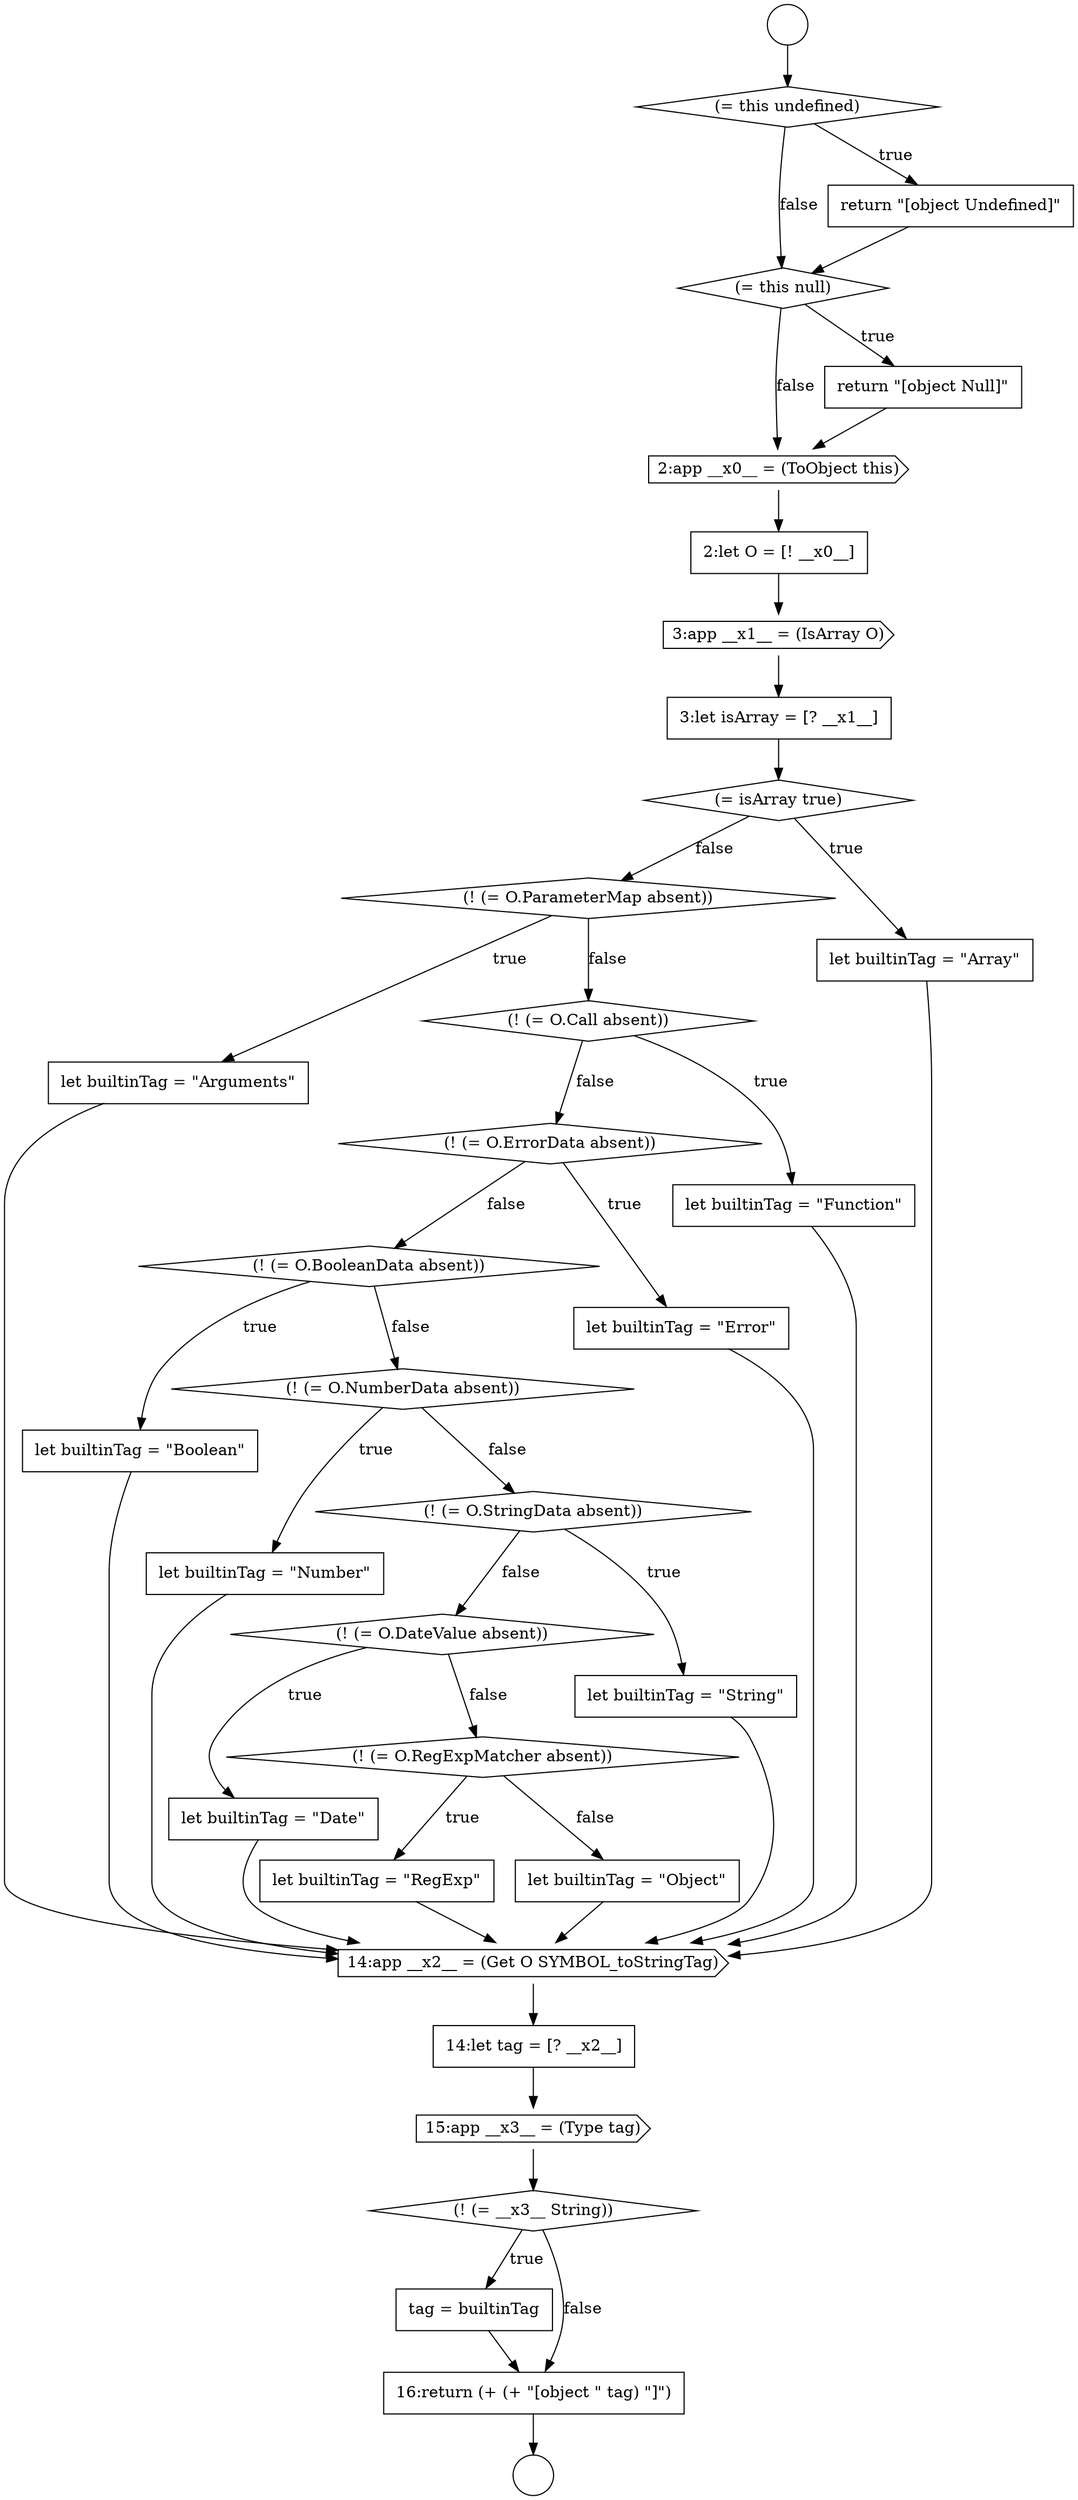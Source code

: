 digraph {
  node12221 [shape=diamond, label=<<font color="black">(! (= O.ErrorData absent))</font>> color="black" fillcolor="white" style=filled]
  node12229 [shape=diamond, label=<<font color="black">(! (= O.DateValue absent))</font>> color="black" fillcolor="white" style=filled]
  node12215 [shape=diamond, label=<<font color="black">(= isArray true)</font>> color="black" fillcolor="white" style=filled]
  node12228 [shape=none, margin=0, label=<<font color="black">
    <table border="0" cellborder="1" cellspacing="0" cellpadding="10">
      <tr><td align="left">let builtinTag = &quot;String&quot;</td></tr>
    </table>
  </font>> color="black" fillcolor="white" style=filled]
  node12211 [shape=cds, label=<<font color="black">2:app __x0__ = (ToObject this)</font>> color="black" fillcolor="white" style=filled]
  node12223 [shape=diamond, label=<<font color="black">(! (= O.BooleanData absent))</font>> color="black" fillcolor="white" style=filled]
  node12218 [shape=none, margin=0, label=<<font color="black">
    <table border="0" cellborder="1" cellspacing="0" cellpadding="10">
      <tr><td align="left">let builtinTag = &quot;Arguments&quot;</td></tr>
    </table>
  </font>> color="black" fillcolor="white" style=filled]
  node12206 [shape=circle label=" " color="black" fillcolor="white" style=filled]
  node12224 [shape=none, margin=0, label=<<font color="black">
    <table border="0" cellborder="1" cellspacing="0" cellpadding="10">
      <tr><td align="left">let builtinTag = &quot;Boolean&quot;</td></tr>
    </table>
  </font>> color="black" fillcolor="white" style=filled]
  node12219 [shape=diamond, label=<<font color="black">(! (= O.Call absent))</font>> color="black" fillcolor="white" style=filled]
  node12226 [shape=none, margin=0, label=<<font color="black">
    <table border="0" cellborder="1" cellspacing="0" cellpadding="10">
      <tr><td align="left">let builtinTag = &quot;Number&quot;</td></tr>
    </table>
  </font>> color="black" fillcolor="white" style=filled]
  node12209 [shape=diamond, label=<<font color="black">(= this null)</font>> color="black" fillcolor="white" style=filled]
  node12230 [shape=none, margin=0, label=<<font color="black">
    <table border="0" cellborder="1" cellspacing="0" cellpadding="10">
      <tr><td align="left">let builtinTag = &quot;Date&quot;</td></tr>
    </table>
  </font>> color="black" fillcolor="white" style=filled]
  node12225 [shape=diamond, label=<<font color="black">(! (= O.NumberData absent))</font>> color="black" fillcolor="white" style=filled]
  node12212 [shape=none, margin=0, label=<<font color="black">
    <table border="0" cellborder="1" cellspacing="0" cellpadding="10">
      <tr><td align="left">2:let O = [! __x0__]</td></tr>
    </table>
  </font>> color="black" fillcolor="white" style=filled]
  node12237 [shape=diamond, label=<<font color="black">(! (= __x3__ String))</font>> color="black" fillcolor="white" style=filled]
  node12236 [shape=cds, label=<<font color="black">15:app __x3__ = (Type tag)</font>> color="black" fillcolor="white" style=filled]
  node12217 [shape=diamond, label=<<font color="black">(! (= O.ParameterMap absent))</font>> color="black" fillcolor="white" style=filled]
  node12222 [shape=none, margin=0, label=<<font color="black">
    <table border="0" cellborder="1" cellspacing="0" cellpadding="10">
      <tr><td align="left">let builtinTag = &quot;Error&quot;</td></tr>
    </table>
  </font>> color="black" fillcolor="white" style=filled]
  node12205 [shape=circle label=" " color="black" fillcolor="white" style=filled]
  node12232 [shape=none, margin=0, label=<<font color="black">
    <table border="0" cellborder="1" cellspacing="0" cellpadding="10">
      <tr><td align="left">let builtinTag = &quot;RegExp&quot;</td></tr>
    </table>
  </font>> color="black" fillcolor="white" style=filled]
  node12238 [shape=none, margin=0, label=<<font color="black">
    <table border="0" cellborder="1" cellspacing="0" cellpadding="10">
      <tr><td align="left">tag = builtinTag</td></tr>
    </table>
  </font>> color="black" fillcolor="white" style=filled]
  node12233 [shape=none, margin=0, label=<<font color="black">
    <table border="0" cellborder="1" cellspacing="0" cellpadding="10">
      <tr><td align="left">let builtinTag = &quot;Object&quot;</td></tr>
    </table>
  </font>> color="black" fillcolor="white" style=filled]
  node12216 [shape=none, margin=0, label=<<font color="black">
    <table border="0" cellborder="1" cellspacing="0" cellpadding="10">
      <tr><td align="left">let builtinTag = &quot;Array&quot;</td></tr>
    </table>
  </font>> color="black" fillcolor="white" style=filled]
  node12231 [shape=diamond, label=<<font color="black">(! (= O.RegExpMatcher absent))</font>> color="black" fillcolor="white" style=filled]
  node12210 [shape=none, margin=0, label=<<font color="black">
    <table border="0" cellborder="1" cellspacing="0" cellpadding="10">
      <tr><td align="left">return &quot;[object Null]&quot;</td></tr>
    </table>
  </font>> color="black" fillcolor="white" style=filled]
  node12214 [shape=none, margin=0, label=<<font color="black">
    <table border="0" cellborder="1" cellspacing="0" cellpadding="10">
      <tr><td align="left">3:let isArray = [? __x1__]</td></tr>
    </table>
  </font>> color="black" fillcolor="white" style=filled]
  node12227 [shape=diamond, label=<<font color="black">(! (= O.StringData absent))</font>> color="black" fillcolor="white" style=filled]
  node12207 [shape=diamond, label=<<font color="black">(= this undefined)</font>> color="black" fillcolor="white" style=filled]
  node12239 [shape=none, margin=0, label=<<font color="black">
    <table border="0" cellborder="1" cellspacing="0" cellpadding="10">
      <tr><td align="left">16:return (+ (+ &quot;[object &quot; tag) &quot;]&quot;)</td></tr>
    </table>
  </font>> color="black" fillcolor="white" style=filled]
  node12234 [shape=cds, label=<<font color="black">14:app __x2__ = (Get O SYMBOL_toStringTag)</font>> color="black" fillcolor="white" style=filled]
  node12208 [shape=none, margin=0, label=<<font color="black">
    <table border="0" cellborder="1" cellspacing="0" cellpadding="10">
      <tr><td align="left">return &quot;[object Undefined]&quot;</td></tr>
    </table>
  </font>> color="black" fillcolor="white" style=filled]
  node12213 [shape=cds, label=<<font color="black">3:app __x1__ = (IsArray O)</font>> color="black" fillcolor="white" style=filled]
  node12220 [shape=none, margin=0, label=<<font color="black">
    <table border="0" cellborder="1" cellspacing="0" cellpadding="10">
      <tr><td align="left">let builtinTag = &quot;Function&quot;</td></tr>
    </table>
  </font>> color="black" fillcolor="white" style=filled]
  node12235 [shape=none, margin=0, label=<<font color="black">
    <table border="0" cellborder="1" cellspacing="0" cellpadding="10">
      <tr><td align="left">14:let tag = [? __x2__]</td></tr>
    </table>
  </font>> color="black" fillcolor="white" style=filled]
  node12213 -> node12214 [ color="black"]
  node12239 -> node12206 [ color="black"]
  node12210 -> node12211 [ color="black"]
  node12219 -> node12220 [label=<<font color="black">true</font>> color="black"]
  node12219 -> node12221 [label=<<font color="black">false</font>> color="black"]
  node12229 -> node12230 [label=<<font color="black">true</font>> color="black"]
  node12229 -> node12231 [label=<<font color="black">false</font>> color="black"]
  node12211 -> node12212 [ color="black"]
  node12218 -> node12234 [ color="black"]
  node12208 -> node12209 [ color="black"]
  node12212 -> node12213 [ color="black"]
  node12230 -> node12234 [ color="black"]
  node12227 -> node12228 [label=<<font color="black">true</font>> color="black"]
  node12227 -> node12229 [label=<<font color="black">false</font>> color="black"]
  node12221 -> node12222 [label=<<font color="black">true</font>> color="black"]
  node12221 -> node12223 [label=<<font color="black">false</font>> color="black"]
  node12233 -> node12234 [ color="black"]
  node12228 -> node12234 [ color="black"]
  node12220 -> node12234 [ color="black"]
  node12238 -> node12239 [ color="black"]
  node12231 -> node12232 [label=<<font color="black">true</font>> color="black"]
  node12231 -> node12233 [label=<<font color="black">false</font>> color="black"]
  node12214 -> node12215 [ color="black"]
  node12225 -> node12226 [label=<<font color="black">true</font>> color="black"]
  node12225 -> node12227 [label=<<font color="black">false</font>> color="black"]
  node12237 -> node12238 [label=<<font color="black">true</font>> color="black"]
  node12237 -> node12239 [label=<<font color="black">false</font>> color="black"]
  node12215 -> node12216 [label=<<font color="black">true</font>> color="black"]
  node12215 -> node12217 [label=<<font color="black">false</font>> color="black"]
  node12223 -> node12224 [label=<<font color="black">true</font>> color="black"]
  node12223 -> node12225 [label=<<font color="black">false</font>> color="black"]
  node12226 -> node12234 [ color="black"]
  node12234 -> node12235 [ color="black"]
  node12222 -> node12234 [ color="black"]
  node12235 -> node12236 [ color="black"]
  node12217 -> node12218 [label=<<font color="black">true</font>> color="black"]
  node12217 -> node12219 [label=<<font color="black">false</font>> color="black"]
  node12216 -> node12234 [ color="black"]
  node12205 -> node12207 [ color="black"]
  node12236 -> node12237 [ color="black"]
  node12209 -> node12210 [label=<<font color="black">true</font>> color="black"]
  node12209 -> node12211 [label=<<font color="black">false</font>> color="black"]
  node12207 -> node12208 [label=<<font color="black">true</font>> color="black"]
  node12207 -> node12209 [label=<<font color="black">false</font>> color="black"]
  node12232 -> node12234 [ color="black"]
  node12224 -> node12234 [ color="black"]
}
